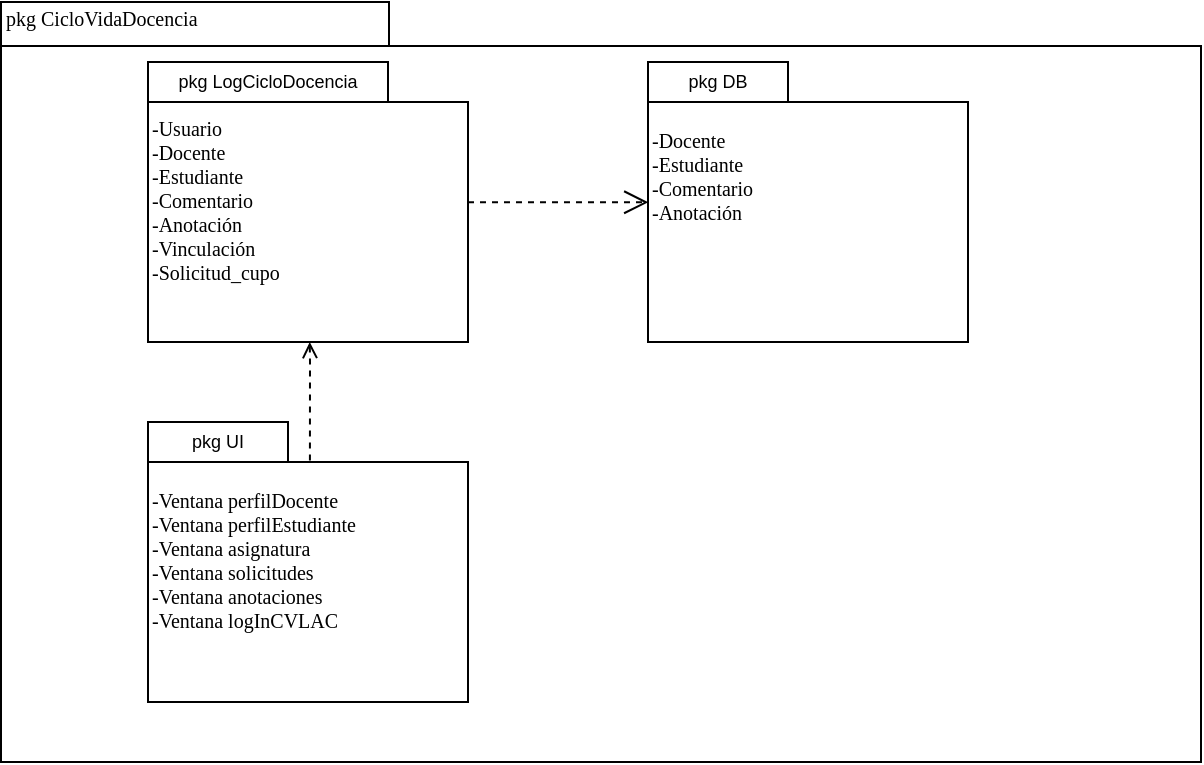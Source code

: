 <mxfile version="16.5.2" type="google"><diagram name="Page-1" id="b5b7bab2-c9e2-2cf4-8b2a-24fd1a2a6d21"><mxGraphModel dx="677" dy="336" grid="1" gridSize="10" guides="1" tooltips="1" connect="1" arrows="1" fold="1" page="1" pageScale="1" pageWidth="827" pageHeight="1169" background="none" math="0" shadow="0"><root><mxCell id="0"/><mxCell id="1" parent="0"/><mxCell id="6e0c8c40b5770093-72" value="" style="shape=folder;fontStyle=1;spacingTop=10;tabWidth=194;tabHeight=22;tabPosition=left;html=1;rounded=0;shadow=0;comic=0;labelBackgroundColor=none;strokeWidth=1;fillColor=none;fontFamily=Verdana;fontSize=10;align=center;" parent="1" vertex="1"><mxGeometry x="326.5" y="110" width="600" height="380" as="geometry"/></mxCell><mxCell id="6e0c8c40b5770093-73" value="pkg CicloVidaDocencia" style="text;html=1;align=left;verticalAlign=top;spacingTop=-4;fontSize=10;fontFamily=Verdana" parent="1" vertex="1"><mxGeometry x="326.5" y="110" width="130" height="20" as="geometry"/></mxCell><mxCell id="6e0c8c40b5770093-65" style="edgeStyle=none;rounded=0;html=1;dashed=1;labelBackgroundColor=none;startFill=0;endArrow=open;endFill=0;endSize=10;fontFamily=Verdana;fontSize=10;entryX=0.001;entryY=0.501;entryPerimeter=0;entryDx=0;entryDy=0;" parent="1" source="6e0c8c40b5770093-42" target="6e0c8c40b5770093-45" edge="1"><mxGeometry relative="1" as="geometry"/></mxCell><mxCell id="6e0c8c40b5770093-66" style="edgeStyle=none;rounded=0;html=1;dashed=1;labelBackgroundColor=none;startFill=0;endArrow=none;endFill=0;endSize=10;fontFamily=Verdana;fontSize=10;entryX=0.506;entryY=0.146;entryDx=0;entryDy=0;entryPerimeter=0;startArrow=open;strokeWidth=1;targetPerimeterSpacing=0;sourcePerimeterSpacing=0;" parent="1" source="6e0c8c40b5770093-42" target="6e0c8c40b5770093-43" edge="1"><mxGeometry relative="1" as="geometry"><Array as="points"><mxPoint x="481" y="290"/></Array></mxGeometry></mxCell><mxCell id="6e0c8c40b5770093-45" value="-Docente&lt;br&gt;-Estudiante&lt;br&gt;-Comentario&lt;br&gt;-Anotación&lt;br&gt;&lt;br&gt;&lt;br&gt;&lt;br&gt;" style="shape=folder;fontStyle=0;spacingTop=10;tabWidth=70;tabHeight=20;tabPosition=left;html=1;rounded=0;shadow=0;comic=0;labelBackgroundColor=none;strokeColor=#000000;strokeWidth=1;fillColor=#ffffff;fontFamily=Verdana;fontSize=10;fontColor=#000000;align=left;" parent="1" vertex="1"><mxGeometry x="650" y="140" width="160" height="140" as="geometry"/></mxCell><mxCell id="6e0c8c40b5770093-42" value="&lt;span&gt;&lt;br&gt;&lt;br&gt;&lt;br&gt;&lt;br&gt;-Usuario&lt;br&gt;-Docente&lt;br&gt;&lt;/span&gt;-Estudiante&lt;br&gt;&lt;span&gt;-Comentario&lt;br&gt;-Anotación&lt;br&gt;-Vinculación&lt;br&gt;-Solicitud_cupo&lt;br&gt;&lt;br&gt;&lt;br&gt;&lt;br&gt;&lt;br&gt;&lt;br&gt;&lt;/span&gt;" style="shape=folder;fontStyle=0;spacingTop=10;tabWidth=120;tabHeight=20;tabPosition=left;html=1;rounded=0;shadow=0;comic=0;labelBackgroundColor=none;strokeColor=#000000;strokeWidth=1;fillColor=#ffffff;fontFamily=Verdana;fontSize=10;fontColor=#000000;align=left;" parent="1" vertex="1"><mxGeometry x="400" y="140" width="160" height="140" as="geometry"/></mxCell><mxCell id="6e0c8c40b5770093-43" value="&lt;br&gt;&lt;br&gt;&lt;br&gt;-Ventana perfilDocente&lt;br&gt;-Ventana perfilEstudiante&lt;br&gt;-Ventana asignatura&lt;br&gt;-Ventana solicitudes&lt;br&gt;-Ventana anotaciones&lt;br&gt;-Ventana logInCVLAC&lt;br&gt;&lt;br&gt;&lt;br&gt;&lt;br&gt;&lt;br&gt;" style="shape=folder;fontStyle=0;spacingTop=10;tabWidth=70;tabHeight=20;tabPosition=left;html=1;rounded=0;shadow=0;comic=0;labelBackgroundColor=none;strokeColor=#000000;strokeWidth=1;fillColor=#ffffff;fontFamily=Verdana;fontSize=10;fontColor=#000000;align=left;" parent="1" vertex="1"><mxGeometry x="400" y="320" width="160" height="140" as="geometry"/></mxCell><mxCell id="rxjCFK0Qk2mmrqGhFcBZ-1" value="pkg LogCicloDocencia" style="text;html=1;strokeColor=none;fillColor=none;align=center;verticalAlign=middle;whiteSpace=wrap;rounded=0;fontSize=9;" parent="1" vertex="1"><mxGeometry x="400" y="140" width="120" height="20" as="geometry"/></mxCell><mxCell id="rxjCFK0Qk2mmrqGhFcBZ-3" value="pkg UI" style="text;html=1;strokeColor=none;fillColor=none;align=center;verticalAlign=middle;whiteSpace=wrap;rounded=0;fontSize=9;" parent="1" vertex="1"><mxGeometry x="400" y="320" width="70" height="20" as="geometry"/></mxCell><mxCell id="rxjCFK0Qk2mmrqGhFcBZ-4" value="pkg DB" style="text;html=1;strokeColor=none;fillColor=none;align=center;verticalAlign=middle;whiteSpace=wrap;rounded=0;fontSize=9;" parent="1" vertex="1"><mxGeometry x="650" y="140" width="70" height="20" as="geometry"/></mxCell></root></mxGraphModel></diagram></mxfile>